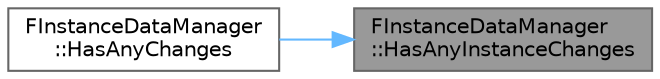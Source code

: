 digraph "FInstanceDataManager::HasAnyInstanceChanges"
{
 // INTERACTIVE_SVG=YES
 // LATEX_PDF_SIZE
  bgcolor="transparent";
  edge [fontname=Helvetica,fontsize=10,labelfontname=Helvetica,labelfontsize=10];
  node [fontname=Helvetica,fontsize=10,shape=box,height=0.2,width=0.4];
  rankdir="RL";
  Node1 [id="Node000001",label="FInstanceDataManager\l::HasAnyInstanceChanges",height=0.2,width=0.4,color="gray40", fillcolor="grey60", style="filled", fontcolor="black",tooltip=" "];
  Node1 -> Node2 [id="edge1_Node000001_Node000002",dir="back",color="steelblue1",style="solid",tooltip=" "];
  Node2 [id="Node000002",label="FInstanceDataManager\l::HasAnyChanges",height=0.2,width=0.4,color="grey40", fillcolor="white", style="filled",URL="$dc/d61/classFInstanceDataManager.html#abcf91ccb1d4eda99ee588d78455b9983",tooltip="Returns true if there are explicitly tracked instance changes, or the state is not tracked (because n..."];
}
